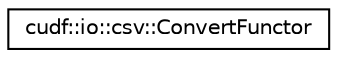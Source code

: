 digraph "Graphical Class Hierarchy"
{
  edge [fontname="Helvetica",fontsize="10",labelfontname="Helvetica",labelfontsize="10"];
  node [fontname="Helvetica",fontsize="10",shape=record];
  rankdir="LR";
  Node0 [label="cudf::io::csv::ConvertFunctor",height=0.2,width=0.4,color="black", fillcolor="white", style="filled",URL="$structcudf_1_1io_1_1csv_1_1ConvertFunctor.html",tooltip="Functor for converting CSV data to cuDF data type value. "];
}
